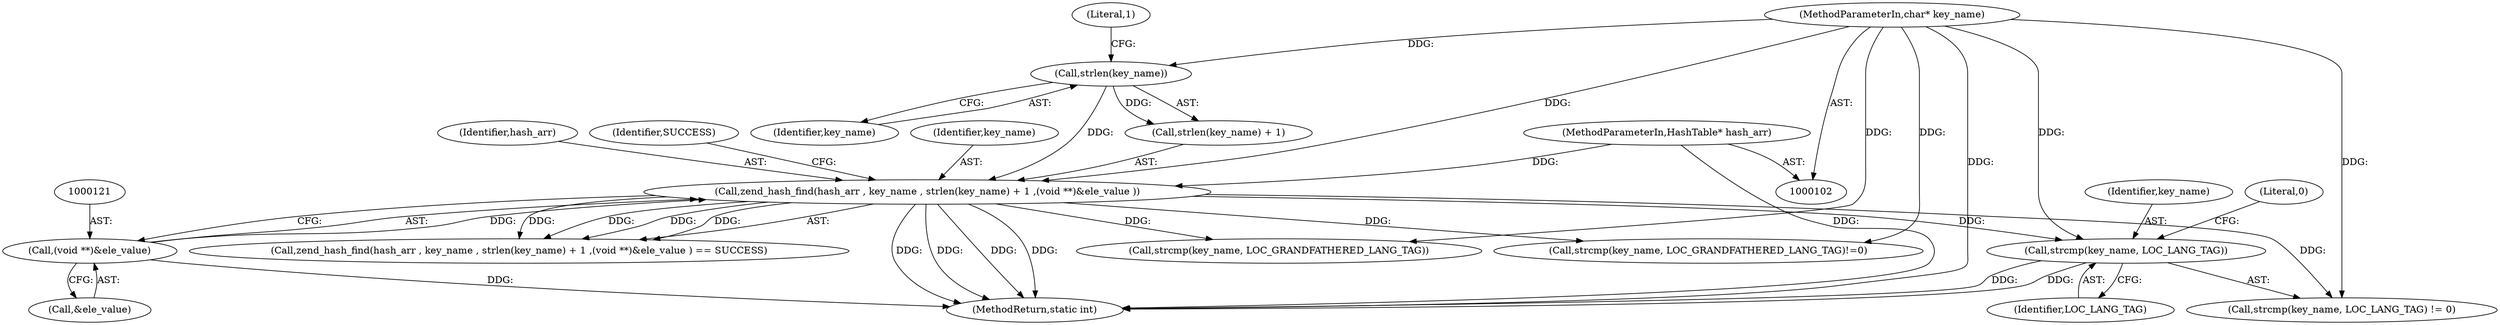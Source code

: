 digraph "0_php-src_97eff7eb57fc2320c267a949cffd622c38712484?w=1_15@API" {
"1000137" [label="(Call,strcmp(key_name, LOC_LANG_TAG))"];
"1000113" [label="(Call,zend_hash_find(hash_arr , key_name , strlen(key_name) + 1 ,(void **)&ele_value ))"];
"1000104" [label="(MethodParameterIn,HashTable* hash_arr)"];
"1000117" [label="(Call,strlen(key_name))"];
"1000105" [label="(MethodParameterIn,char* key_name)"];
"1000120" [label="(Call,(void **)&ele_value)"];
"1000116" [label="(Call,strlen(key_name) + 1)"];
"1000164" [label="(MethodReturn,static int)"];
"1000105" [label="(MethodParameterIn,char* key_name)"];
"1000112" [label="(Call,zend_hash_find(hash_arr , key_name , strlen(key_name) + 1 ,(void **)&ele_value ) == SUCCESS)"];
"1000114" [label="(Identifier,hash_arr)"];
"1000124" [label="(Identifier,SUCCESS)"];
"1000118" [label="(Identifier,key_name)"];
"1000141" [label="(Call,strcmp(key_name, LOC_GRANDFATHERED_LANG_TAG)!=0)"];
"1000138" [label="(Identifier,key_name)"];
"1000142" [label="(Call,strcmp(key_name, LOC_GRANDFATHERED_LANG_TAG))"];
"1000140" [label="(Literal,0)"];
"1000119" [label="(Literal,1)"];
"1000117" [label="(Call,strlen(key_name))"];
"1000122" [label="(Call,&ele_value)"];
"1000104" [label="(MethodParameterIn,HashTable* hash_arr)"];
"1000115" [label="(Identifier,key_name)"];
"1000139" [label="(Identifier,LOC_LANG_TAG)"];
"1000137" [label="(Call,strcmp(key_name, LOC_LANG_TAG))"];
"1000113" [label="(Call,zend_hash_find(hash_arr , key_name , strlen(key_name) + 1 ,(void **)&ele_value ))"];
"1000136" [label="(Call,strcmp(key_name, LOC_LANG_TAG) != 0)"];
"1000120" [label="(Call,(void **)&ele_value)"];
"1000137" -> "1000136"  [label="AST: "];
"1000137" -> "1000139"  [label="CFG: "];
"1000138" -> "1000137"  [label="AST: "];
"1000139" -> "1000137"  [label="AST: "];
"1000140" -> "1000137"  [label="CFG: "];
"1000137" -> "1000164"  [label="DDG: "];
"1000137" -> "1000164"  [label="DDG: "];
"1000113" -> "1000137"  [label="DDG: "];
"1000105" -> "1000137"  [label="DDG: "];
"1000113" -> "1000112"  [label="AST: "];
"1000113" -> "1000120"  [label="CFG: "];
"1000114" -> "1000113"  [label="AST: "];
"1000115" -> "1000113"  [label="AST: "];
"1000116" -> "1000113"  [label="AST: "];
"1000120" -> "1000113"  [label="AST: "];
"1000124" -> "1000113"  [label="CFG: "];
"1000113" -> "1000164"  [label="DDG: "];
"1000113" -> "1000164"  [label="DDG: "];
"1000113" -> "1000164"  [label="DDG: "];
"1000113" -> "1000164"  [label="DDG: "];
"1000113" -> "1000112"  [label="DDG: "];
"1000113" -> "1000112"  [label="DDG: "];
"1000113" -> "1000112"  [label="DDG: "];
"1000113" -> "1000112"  [label="DDG: "];
"1000104" -> "1000113"  [label="DDG: "];
"1000117" -> "1000113"  [label="DDG: "];
"1000105" -> "1000113"  [label="DDG: "];
"1000120" -> "1000113"  [label="DDG: "];
"1000113" -> "1000136"  [label="DDG: "];
"1000113" -> "1000141"  [label="DDG: "];
"1000113" -> "1000142"  [label="DDG: "];
"1000104" -> "1000102"  [label="AST: "];
"1000104" -> "1000164"  [label="DDG: "];
"1000117" -> "1000116"  [label="AST: "];
"1000117" -> "1000118"  [label="CFG: "];
"1000118" -> "1000117"  [label="AST: "];
"1000119" -> "1000117"  [label="CFG: "];
"1000117" -> "1000116"  [label="DDG: "];
"1000105" -> "1000117"  [label="DDG: "];
"1000105" -> "1000102"  [label="AST: "];
"1000105" -> "1000164"  [label="DDG: "];
"1000105" -> "1000136"  [label="DDG: "];
"1000105" -> "1000141"  [label="DDG: "];
"1000105" -> "1000142"  [label="DDG: "];
"1000120" -> "1000122"  [label="CFG: "];
"1000121" -> "1000120"  [label="AST: "];
"1000122" -> "1000120"  [label="AST: "];
"1000120" -> "1000164"  [label="DDG: "];
}
